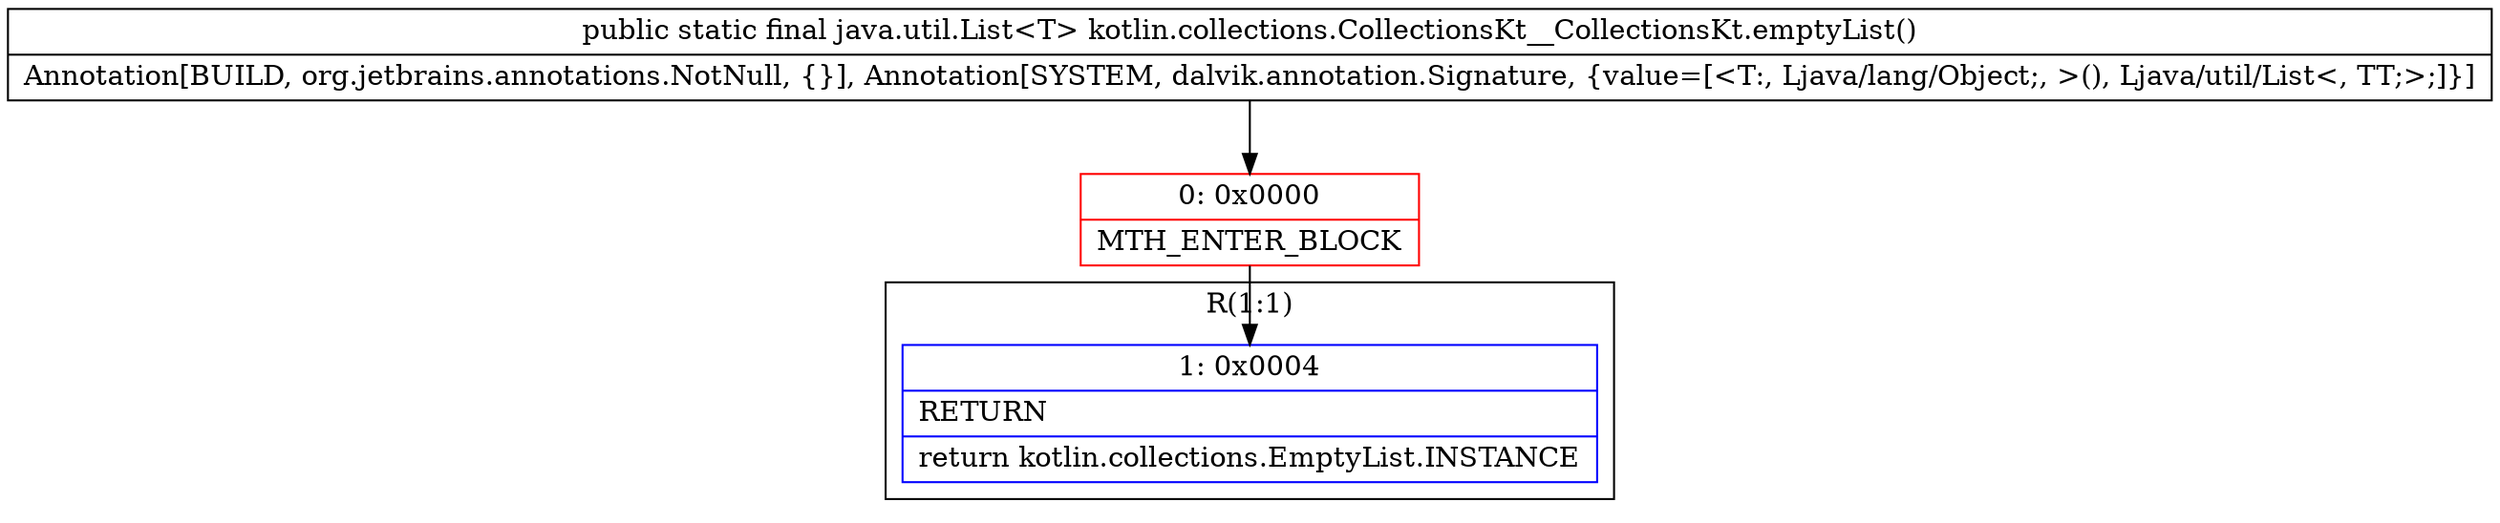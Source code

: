 digraph "CFG forkotlin.collections.CollectionsKt__CollectionsKt.emptyList()Ljava\/util\/List;" {
subgraph cluster_Region_212329242 {
label = "R(1:1)";
node [shape=record,color=blue];
Node_1 [shape=record,label="{1\:\ 0x0004|RETURN\l|return kotlin.collections.EmptyList.INSTANCE\l}"];
}
Node_0 [shape=record,color=red,label="{0\:\ 0x0000|MTH_ENTER_BLOCK\l}"];
MethodNode[shape=record,label="{public static final java.util.List\<T\> kotlin.collections.CollectionsKt__CollectionsKt.emptyList()  | Annotation[BUILD, org.jetbrains.annotations.NotNull, \{\}], Annotation[SYSTEM, dalvik.annotation.Signature, \{value=[\<T:, Ljava\/lang\/Object;, \>(), Ljava\/util\/List\<, TT;\>;]\}]\l}"];
MethodNode -> Node_0;
Node_0 -> Node_1;
}

